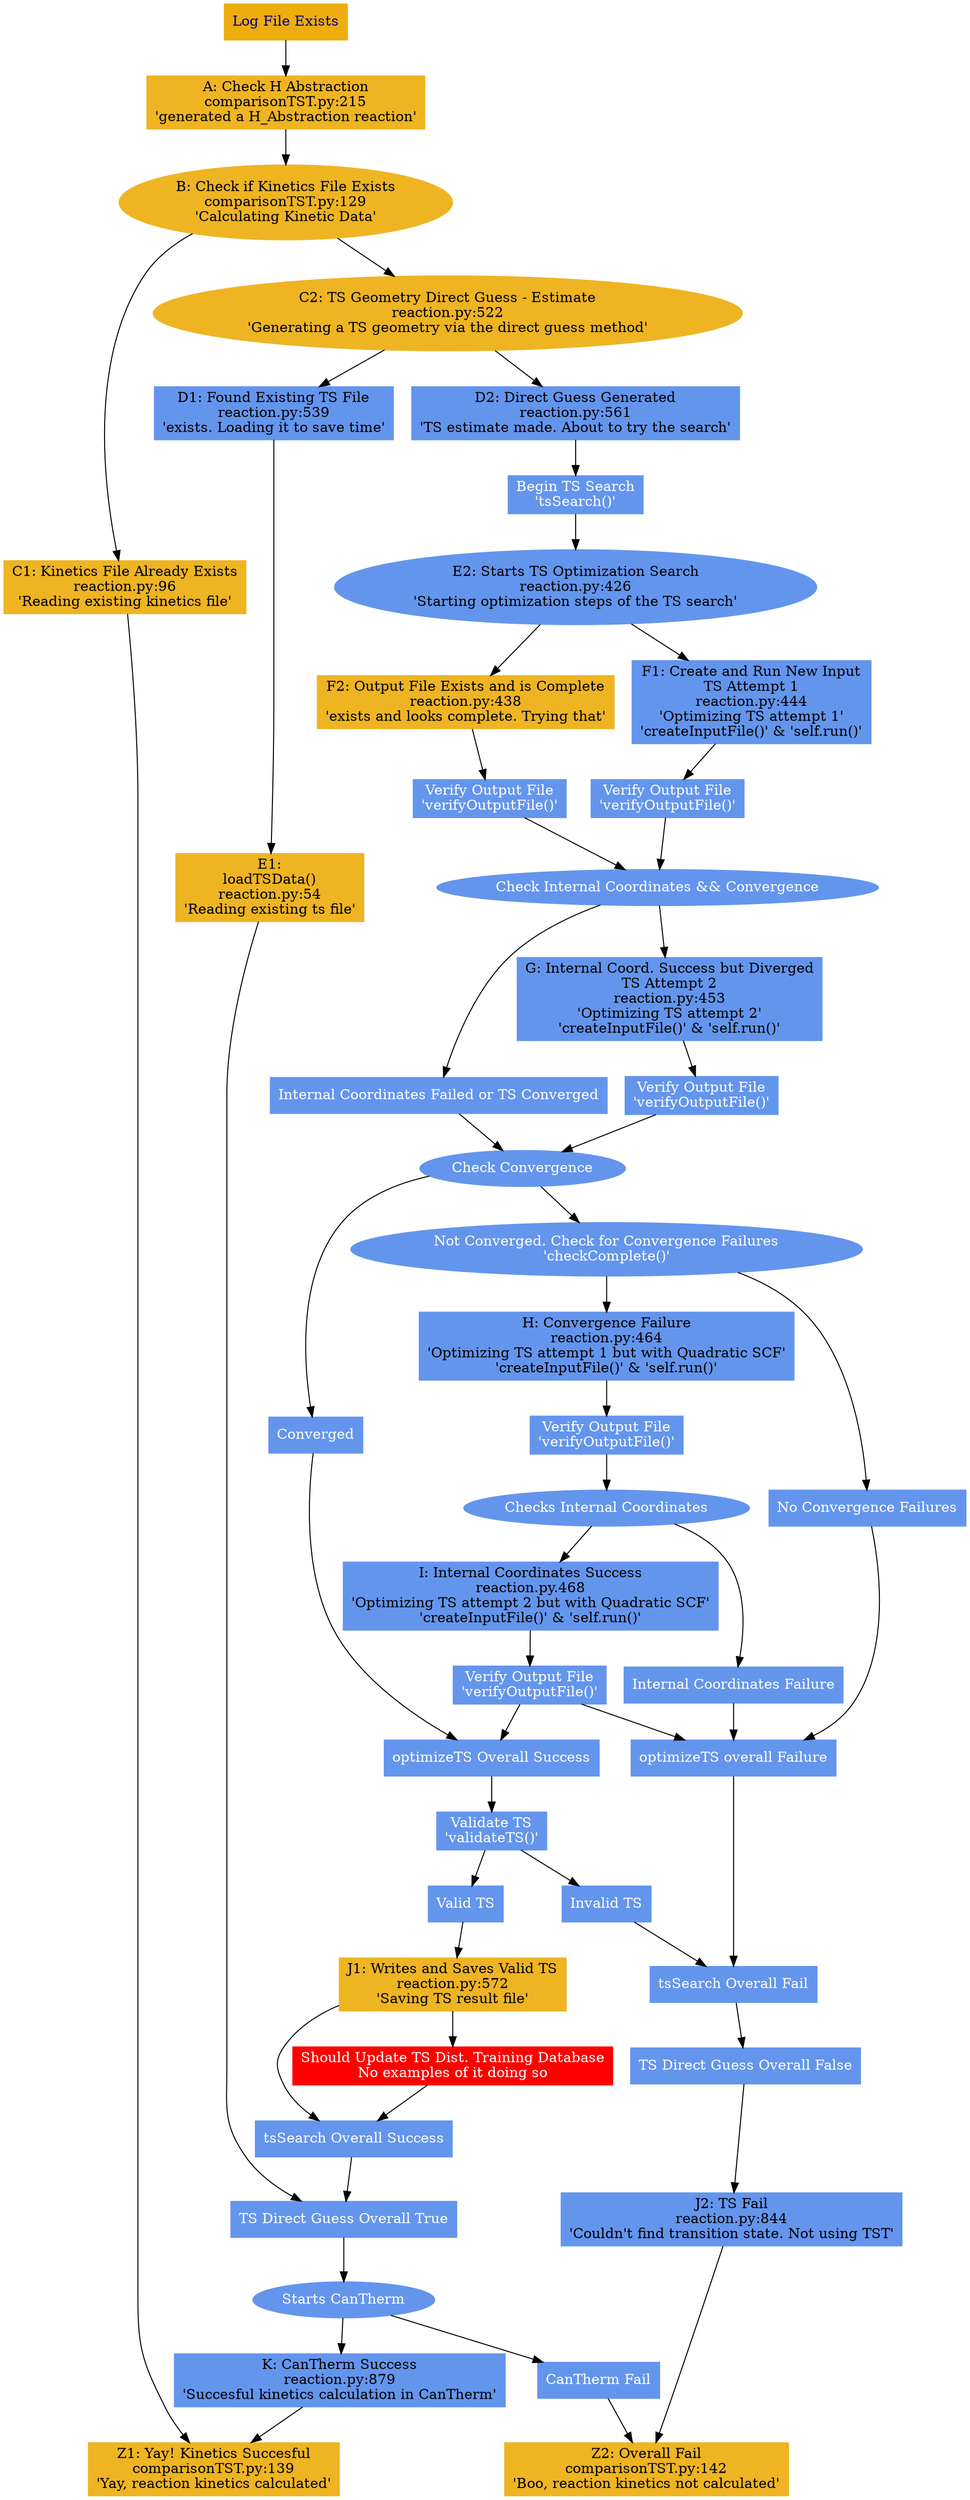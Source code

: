 digraph G {
  node  [ color = cornflowerblue,
          fontcolor = white,
          shape = rectangle,
          style = filled];

  start [ color = darkgoldenrod2,
          fontcolor = navy,
          label = "Log File Exists",
          shape = box];

  matchH  [ label = "A: Check H Abstraction\ncomparisonTST.py:215\n'generated a H_Abstraction reaction'",
            color = goldenrod2,
            fontcolor = black];

  checkKin  [ label = "B: Check if Kinetics File Exists\ncomparisonTST.py:129\n'Calculating Kinetic Data'",
              shape = ellipse,
              color = goldenrod2,
              fontcolor = black];

  checkKin_Exists [ label = "C1: Kinetics File Already Exists\nreaction.py:96\n'Reading existing kinetics file'",
                    color = goldenrod2,
                    fontcolor = black];

  TSdirect  [ label = "C2: TS Geometry Direct Guess - Estimate\nreaction.py:522\n'Generating a TS geometry via the direct guess method'",
              shape = ellipse,
              color = goldenrod2,
              fontcolor = black];
  TSdirect_exists [ label = "D1: Found Existing TS File\nreaction.py:539\n'exists. Loading it to save time'",
                    fontcolor = black];
  loadTSData  [ label = "E1:\nloadTSData()\nreaction.py:54\n'Reading existing ts file'",
                color = goldenrod2,
                fontcolor = black];

  TSdirect_generated  [ label = "D2: Direct Guess Generated\nreaction.py:561\n'TS estimate made. About to try the search'",
                        fontcolor = black];

  tsSearch  [ label = "Begin TS Search\n'tsSearch()'"];
  tsSearch_overallSuccess [ label = "tsSearch Overall Success"];
  tsSearch_overallFail  [ label = "tsSearch Overall Fail"];
#####
  validateTS  [ label = "Validate TS\n'validateTS()'"];
  validateTS_valid  [ label = "Valid TS"];
  validateTS_invalid  [ label = "Invalid TS"];
  validateTS_valid_writeAndSave [ label = "J1: Writes and Saves Valid TS\nreaction.py:572\n'Saving TS result file'",
                                  color = goldenrod2,
                                  fontcolor = black];
#####
  TSdirect_overallFalse [ label = "TS Direct Guess Overall False"];
  TSdirect_overallTrue  [ label = "TS Direct Guess Overall True"];

  Updates_TSdist_training_database [ label = "Should Update TS Dist. Training Database\nNo examples of it doing so",
                                      color = red];
#####
  optimizeTS  [ label = "E2: Starts TS Optimization Search\nreaction.py:426\n'Starting optimization steps of the TS search'",
                shape = ellipse,
                fontcolor = black];

  optimizeTS_outputAlreadyExists_complete [ label = "F2: Output File Exists and is Complete\nreaction.py:438\n'exists and looks complete. Trying that'",
                                            color = goldenrod2,
                                            fontcolor = black];
  optimizeTS_outputAlreadyExists_complete_verify  [ label = "Verify Output File\n'verifyOutputFile()'"];
  optimizeTS_outputDNE_newInput [ label = "F1: Create and Run New Input\nTS Attempt 1\nreaction.py:444\n'Optimizing TS attempt 1'\n'createInputFile()' & 'self.run()'",
                                  fontcolor = black];
  optimizeTS_outputDNE_newInput_VOF [ label = "Verify Output File\n'verifyOutputFile()'"];
  optimizeTS_checkIntCoord  [ label = "Check Internal Coordinates && Convergence",
                              shape = ellipse];
  optimizeTS_checkIntCoord_Conv [ label ="Internal Coordinates Failed or TS Converged"];
  optimizeTS_checkIntCoord_DNC  [ label = "G: Internal Coord. Success but Diverged\nTS Attempt 2\nreaction.py:453\n'Optimizing TS attempt 2'\n'createInputFile()' & 'self.run()'",
                                  fontcolor = black];
  optimizeTS_checkIntCoord_DNC_VOF  [ label = "Verify Output File\n'verifyOutputFile()'"];
  optimizeTS_checkConv  [ label = "Check Convergence",
                          shape = ellipse];
  optimizeTS_checkConv_converged  [ label = "Converged"];
  optimizeTS_checkConv_DNC  [ label = "Not Converged. Check for Convergence Failures\n'checkComplete()'",
                              shape = ellipse];
  optimizeTS_checkConv_DNC_convFailure  [ label = "H: Convergence Failure\nreaction.py:464\n'Optimizing TS attempt 1 but with Quadratic SCF'\n'createInputFile()' & 'self.run()'",
                                          fontcolor = black];
  optimizeTS_checkConv_DNC_convFailure_VOF  [ label = "Verify Output File\n'verifyOutputFile()'"];
  optimizeTS_checkConv_DNC_convFailure_checkIntCoord  [ label = "Checks Internal Coordinates",
                                                        shape = ellipse];
  optimizeTS_checkConv_DNC_convSuccess  [ label = "No Convergence Failures"];
  optimizeTS_checkConv_DNC_convFailure_checkIntCoord_ICsucc [ label = "I: Internal Coordinates Success\nreaction.py.468\n'Optimizing TS attempt 2 but with Quadratic SCF'\n'createInputFile()' & 'self.run()'",
                                                              fontcolor = black];
  optimizeTS_checkConv_DNC_convFailure_checkIntCoord_ICsucc_VOF [ label = "Verify Output File\n'verifyOutputFile()'"];
  optimizeTS_checkConv_DNC_convFailure_checkIntCoord_ICfail [ label = "Internal Coordinates Failure"];

  optimizeTS_overallSuccess [ label = "optimizeTS Overall Success"];
  optimizeTS_overallFail  [ label = "optimizeTS overall Failure"];
#####

  canTherm  [ label = "Starts CanTherm",
              shape = ellipse];
  canTherm_fail [ label = "CanTherm Fail"];
  canTherm_success  [ label = "K: CanTherm Success\nreaction.py:879\n'Succesful kinetics calculation in CanTherm'",
                      fontcolor = black];

  TSoverallFail [ label = "J2: TS Fail\nreaction.py:844\n'Couldn't find transition state. Not using TST'",
                  fontcolor = black];
  overallFail [ label = "Z2: Overall Fail\ncomparisonTST.py:142\n'Boo, reaction kinetics not calculated'",
                color = goldenrod2,
                fontcolor = black];
  overallSuccess   [ label = "Z1: Yay! Kinetics Succesful\ncomparisonTST.py:139\n'Yay, reaction kinetics calculated'"
                    color = goldenrod2,
                    fontcolor = black];

###########################################################################################################################################################################################

  start -> matchH -> checkKin

  checkKin -> checkKin_Exists -> overallSuccess
  checkKin -> TSdirect

  TSdirect -> TSdirect_exists -> loadTSData -> TSdirect_overallTrue
  TSdirect -> TSdirect_generated
  TSdirect_generated -> tsSearch -> optimizeTS


  optimizeTS -> optimizeTS_outputDNE_newInput -> optimizeTS_outputDNE_newInput_VOF -> optimizeTS_checkIntCoord
  optimizeTS -> optimizeTS_outputAlreadyExists_complete -> optimizeTS_outputAlreadyExists_complete_verify
  optimizeTS_outputAlreadyExists_complete_verify -> optimizeTS_checkIntCoord
  optimizeTS_checkIntCoord -> optimizeTS_checkIntCoord_DNC -> optimizeTS_checkIntCoord_DNC_VOF
  optimizeTS_checkIntCoord_DNC_VOF -> optimizeTS_checkConv
  optimizeTS_checkIntCoord -> optimizeTS_checkIntCoord_Conv -> optimizeTS_checkConv
  optimizeTS_checkConv -> optimizeTS_checkConv_converged
  optimizeTS_checkConv -> optimizeTS_checkConv_DNC
  optimizeTS_checkConv_DNC -> optimizeTS_checkConv_DNC_convFailure -> optimizeTS_checkConv_DNC_convFailure_VOF
  optimizeTS_checkConv_DNC -> optimizeTS_checkConv_DNC_convSuccess
  optimizeTS_checkConv_DNC_convFailure_VOF -> optimizeTS_checkConv_DNC_convFailure_checkIntCoord
  optimizeTS_checkConv_DNC_convFailure_checkIntCoord -> optimizeTS_checkConv_DNC_convFailure_checkIntCoord_ICsucc
  optimizeTS_checkConv_DNC_convFailure_checkIntCoord -> optimizeTS_checkConv_DNC_convFailure_checkIntCoord_ICfail
  optimizeTS_checkConv_DNC_convFailure_checkIntCoord_ICsucc -> optimizeTS_checkConv_DNC_convFailure_checkIntCoord_ICsucc_VOF

  optimizeTS_checkConv_converged -> optimizeTS_overallSuccess
  optimizeTS_checkConv_DNC_convFailure_checkIntCoord_ICsucc_VOF -> optimizeTS_overallSuccess
  optimizeTS_checkConv_DNC_convFailure_checkIntCoord_ICsucc_VOF -> optimizeTS_overallFail
  optimizeTS_checkConv_DNC_convSuccess -> optimizeTS_overallFail
  optimizeTS_checkConv_DNC_convFailure_checkIntCoord_ICfail -> optimizeTS_overallFail

  optimizeTS_overallFail -> tsSearch_overallFail
  optimizeTS_overallSuccess -> validateTS

  validateTS -> validateTS_valid
  validateTS -> validateTS_invalid
  validateTS_valid -> validateTS_valid_writeAndSave -> tsSearch_overallSuccess -> TSdirect_overallTrue -> canTherm
  validateTS_invalid -> tsSearch_overallFail -> TSdirect_overallFalse -> TSoverallFail -> overallFail
  validateTS_valid_writeAndSave -> Updates_TSdist_training_database -> tsSearch_overallSuccess

  canTherm -> canTherm_success -> overallSuccess
  canTherm -> canTherm_fail -> overallFail

}
